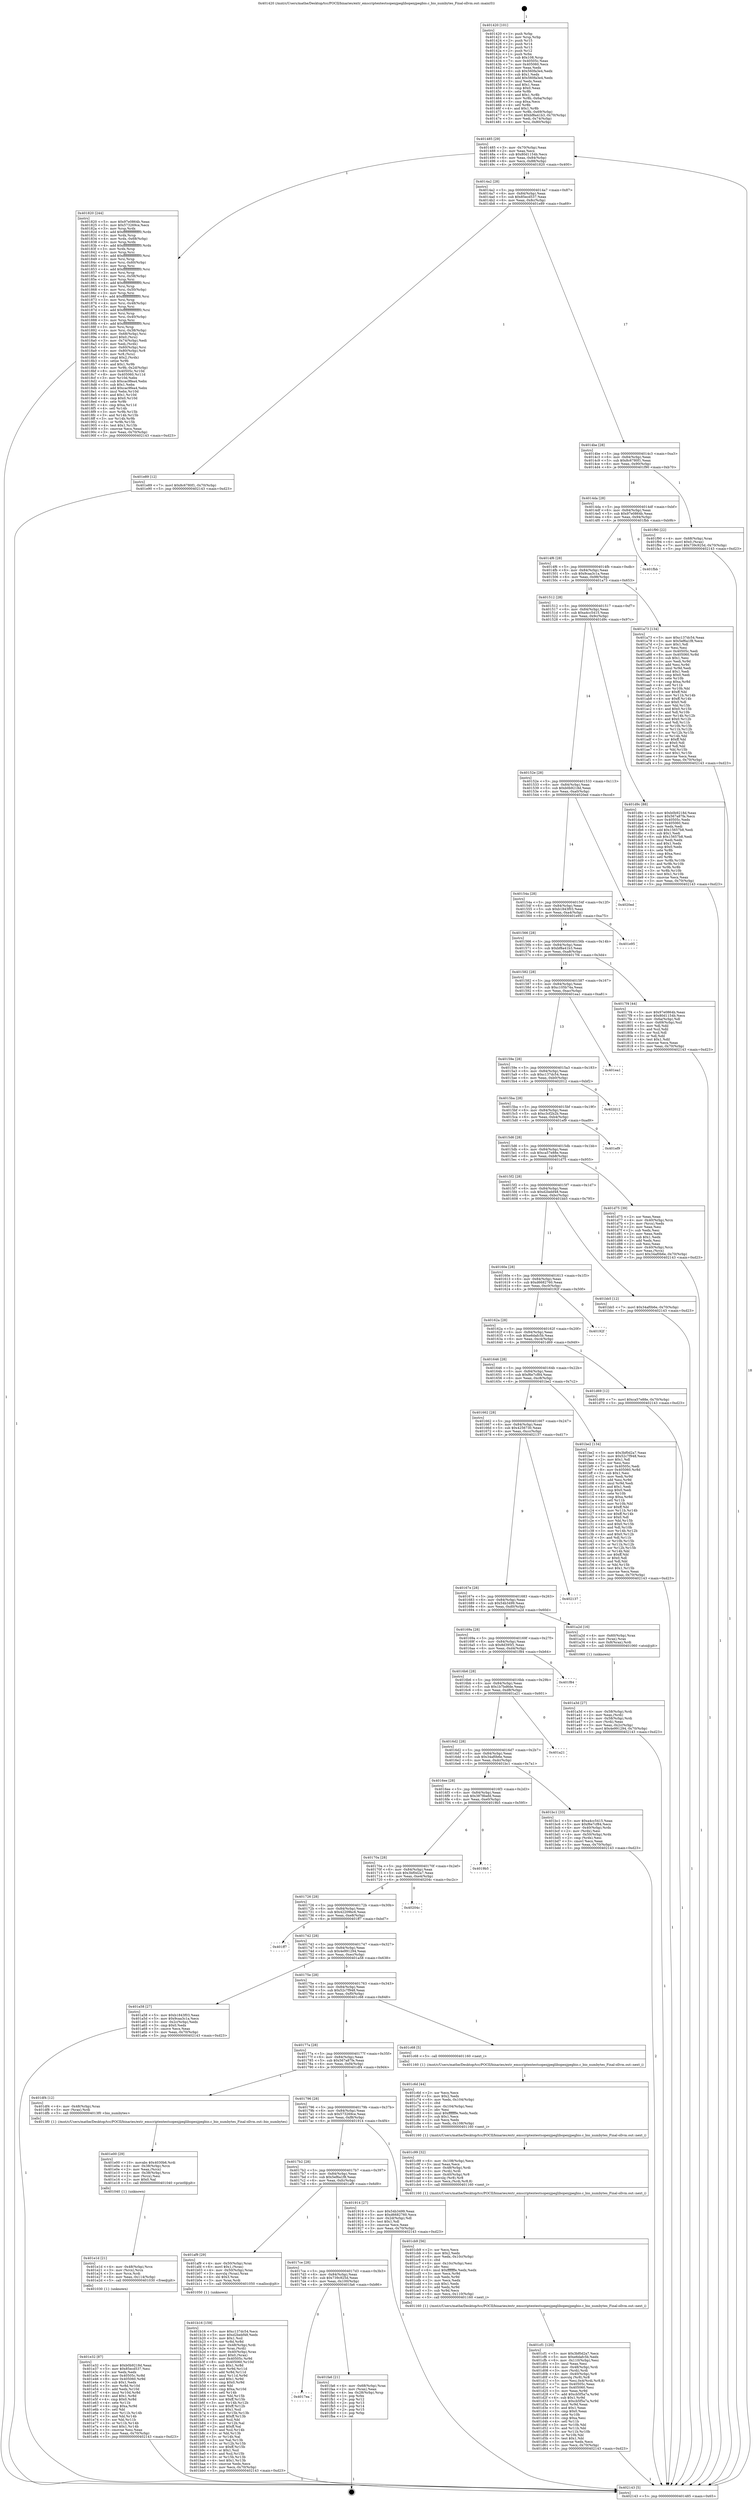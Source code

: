 digraph "0x401420" {
  label = "0x401420 (/mnt/c/Users/mathe/Desktop/tcc/POCII/binaries/extr_emscriptentestsopenjpeglibopenjpegbio.c_bio_numbytes_Final-ollvm.out::main(0))"
  labelloc = "t"
  node[shape=record]

  Entry [label="",width=0.3,height=0.3,shape=circle,fillcolor=black,style=filled]
  "0x401485" [label="{
     0x401485 [29]\l
     | [instrs]\l
     &nbsp;&nbsp;0x401485 \<+3\>: mov -0x70(%rbp),%eax\l
     &nbsp;&nbsp;0x401488 \<+2\>: mov %eax,%ecx\l
     &nbsp;&nbsp;0x40148a \<+6\>: sub $0x80d1154b,%ecx\l
     &nbsp;&nbsp;0x401490 \<+6\>: mov %eax,-0x84(%rbp)\l
     &nbsp;&nbsp;0x401496 \<+6\>: mov %ecx,-0x88(%rbp)\l
     &nbsp;&nbsp;0x40149c \<+6\>: je 0000000000401820 \<main+0x400\>\l
  }"]
  "0x401820" [label="{
     0x401820 [244]\l
     | [instrs]\l
     &nbsp;&nbsp;0x401820 \<+5\>: mov $0x97e0864b,%eax\l
     &nbsp;&nbsp;0x401825 \<+5\>: mov $0x573269ce,%ecx\l
     &nbsp;&nbsp;0x40182a \<+3\>: mov %rsp,%rdx\l
     &nbsp;&nbsp;0x40182d \<+4\>: add $0xfffffffffffffff0,%rdx\l
     &nbsp;&nbsp;0x401831 \<+3\>: mov %rdx,%rsp\l
     &nbsp;&nbsp;0x401834 \<+4\>: mov %rdx,-0x68(%rbp)\l
     &nbsp;&nbsp;0x401838 \<+3\>: mov %rsp,%rdx\l
     &nbsp;&nbsp;0x40183b \<+4\>: add $0xfffffffffffffff0,%rdx\l
     &nbsp;&nbsp;0x40183f \<+3\>: mov %rdx,%rsp\l
     &nbsp;&nbsp;0x401842 \<+3\>: mov %rsp,%rsi\l
     &nbsp;&nbsp;0x401845 \<+4\>: add $0xfffffffffffffff0,%rsi\l
     &nbsp;&nbsp;0x401849 \<+3\>: mov %rsi,%rsp\l
     &nbsp;&nbsp;0x40184c \<+4\>: mov %rsi,-0x60(%rbp)\l
     &nbsp;&nbsp;0x401850 \<+3\>: mov %rsp,%rsi\l
     &nbsp;&nbsp;0x401853 \<+4\>: add $0xfffffffffffffff0,%rsi\l
     &nbsp;&nbsp;0x401857 \<+3\>: mov %rsi,%rsp\l
     &nbsp;&nbsp;0x40185a \<+4\>: mov %rsi,-0x58(%rbp)\l
     &nbsp;&nbsp;0x40185e \<+3\>: mov %rsp,%rsi\l
     &nbsp;&nbsp;0x401861 \<+4\>: add $0xfffffffffffffff0,%rsi\l
     &nbsp;&nbsp;0x401865 \<+3\>: mov %rsi,%rsp\l
     &nbsp;&nbsp;0x401868 \<+4\>: mov %rsi,-0x50(%rbp)\l
     &nbsp;&nbsp;0x40186c \<+3\>: mov %rsp,%rsi\l
     &nbsp;&nbsp;0x40186f \<+4\>: add $0xfffffffffffffff0,%rsi\l
     &nbsp;&nbsp;0x401873 \<+3\>: mov %rsi,%rsp\l
     &nbsp;&nbsp;0x401876 \<+4\>: mov %rsi,-0x48(%rbp)\l
     &nbsp;&nbsp;0x40187a \<+3\>: mov %rsp,%rsi\l
     &nbsp;&nbsp;0x40187d \<+4\>: add $0xfffffffffffffff0,%rsi\l
     &nbsp;&nbsp;0x401881 \<+3\>: mov %rsi,%rsp\l
     &nbsp;&nbsp;0x401884 \<+4\>: mov %rsi,-0x40(%rbp)\l
     &nbsp;&nbsp;0x401888 \<+3\>: mov %rsp,%rsi\l
     &nbsp;&nbsp;0x40188b \<+4\>: add $0xfffffffffffffff0,%rsi\l
     &nbsp;&nbsp;0x40188f \<+3\>: mov %rsi,%rsp\l
     &nbsp;&nbsp;0x401892 \<+4\>: mov %rsi,-0x38(%rbp)\l
     &nbsp;&nbsp;0x401896 \<+4\>: mov -0x68(%rbp),%rsi\l
     &nbsp;&nbsp;0x40189a \<+6\>: movl $0x0,(%rsi)\l
     &nbsp;&nbsp;0x4018a0 \<+3\>: mov -0x74(%rbp),%edi\l
     &nbsp;&nbsp;0x4018a3 \<+2\>: mov %edi,(%rdx)\l
     &nbsp;&nbsp;0x4018a5 \<+4\>: mov -0x60(%rbp),%rsi\l
     &nbsp;&nbsp;0x4018a9 \<+4\>: mov -0x80(%rbp),%r8\l
     &nbsp;&nbsp;0x4018ad \<+3\>: mov %r8,(%rsi)\l
     &nbsp;&nbsp;0x4018b0 \<+3\>: cmpl $0x2,(%rdx)\l
     &nbsp;&nbsp;0x4018b3 \<+4\>: setne %r9b\l
     &nbsp;&nbsp;0x4018b7 \<+4\>: and $0x1,%r9b\l
     &nbsp;&nbsp;0x4018bb \<+4\>: mov %r9b,-0x2d(%rbp)\l
     &nbsp;&nbsp;0x4018bf \<+8\>: mov 0x40505c,%r10d\l
     &nbsp;&nbsp;0x4018c7 \<+8\>: mov 0x405060,%r11d\l
     &nbsp;&nbsp;0x4018cf \<+3\>: mov %r10d,%ebx\l
     &nbsp;&nbsp;0x4018d2 \<+6\>: sub $0xcac9fea4,%ebx\l
     &nbsp;&nbsp;0x4018d8 \<+3\>: sub $0x1,%ebx\l
     &nbsp;&nbsp;0x4018db \<+6\>: add $0xcac9fea4,%ebx\l
     &nbsp;&nbsp;0x4018e1 \<+4\>: imul %ebx,%r10d\l
     &nbsp;&nbsp;0x4018e5 \<+4\>: and $0x1,%r10d\l
     &nbsp;&nbsp;0x4018e9 \<+4\>: cmp $0x0,%r10d\l
     &nbsp;&nbsp;0x4018ed \<+4\>: sete %r9b\l
     &nbsp;&nbsp;0x4018f1 \<+4\>: cmp $0xa,%r11d\l
     &nbsp;&nbsp;0x4018f5 \<+4\>: setl %r14b\l
     &nbsp;&nbsp;0x4018f9 \<+3\>: mov %r9b,%r15b\l
     &nbsp;&nbsp;0x4018fc \<+3\>: and %r14b,%r15b\l
     &nbsp;&nbsp;0x4018ff \<+3\>: xor %r14b,%r9b\l
     &nbsp;&nbsp;0x401902 \<+3\>: or %r9b,%r15b\l
     &nbsp;&nbsp;0x401905 \<+4\>: test $0x1,%r15b\l
     &nbsp;&nbsp;0x401909 \<+3\>: cmovne %ecx,%eax\l
     &nbsp;&nbsp;0x40190c \<+3\>: mov %eax,-0x70(%rbp)\l
     &nbsp;&nbsp;0x40190f \<+5\>: jmp 0000000000402143 \<main+0xd23\>\l
  }"]
  "0x4014a2" [label="{
     0x4014a2 [28]\l
     | [instrs]\l
     &nbsp;&nbsp;0x4014a2 \<+5\>: jmp 00000000004014a7 \<main+0x87\>\l
     &nbsp;&nbsp;0x4014a7 \<+6\>: mov -0x84(%rbp),%eax\l
     &nbsp;&nbsp;0x4014ad \<+5\>: sub $0x85ecd537,%eax\l
     &nbsp;&nbsp;0x4014b2 \<+6\>: mov %eax,-0x8c(%rbp)\l
     &nbsp;&nbsp;0x4014b8 \<+6\>: je 0000000000401e89 \<main+0xa69\>\l
  }"]
  Exit [label="",width=0.3,height=0.3,shape=circle,fillcolor=black,style=filled,peripheries=2]
  "0x401e89" [label="{
     0x401e89 [12]\l
     | [instrs]\l
     &nbsp;&nbsp;0x401e89 \<+7\>: movl $0x8c6780f1,-0x70(%rbp)\l
     &nbsp;&nbsp;0x401e90 \<+5\>: jmp 0000000000402143 \<main+0xd23\>\l
  }"]
  "0x4014be" [label="{
     0x4014be [28]\l
     | [instrs]\l
     &nbsp;&nbsp;0x4014be \<+5\>: jmp 00000000004014c3 \<main+0xa3\>\l
     &nbsp;&nbsp;0x4014c3 \<+6\>: mov -0x84(%rbp),%eax\l
     &nbsp;&nbsp;0x4014c9 \<+5\>: sub $0x8c6780f1,%eax\l
     &nbsp;&nbsp;0x4014ce \<+6\>: mov %eax,-0x90(%rbp)\l
     &nbsp;&nbsp;0x4014d4 \<+6\>: je 0000000000401f90 \<main+0xb70\>\l
  }"]
  "0x4017ea" [label="{
     0x4017ea\l
  }", style=dashed]
  "0x401f90" [label="{
     0x401f90 [22]\l
     | [instrs]\l
     &nbsp;&nbsp;0x401f90 \<+4\>: mov -0x68(%rbp),%rax\l
     &nbsp;&nbsp;0x401f94 \<+6\>: movl $0x0,(%rax)\l
     &nbsp;&nbsp;0x401f9a \<+7\>: movl $0x739c925d,-0x70(%rbp)\l
     &nbsp;&nbsp;0x401fa1 \<+5\>: jmp 0000000000402143 \<main+0xd23\>\l
  }"]
  "0x4014da" [label="{
     0x4014da [28]\l
     | [instrs]\l
     &nbsp;&nbsp;0x4014da \<+5\>: jmp 00000000004014df \<main+0xbf\>\l
     &nbsp;&nbsp;0x4014df \<+6\>: mov -0x84(%rbp),%eax\l
     &nbsp;&nbsp;0x4014e5 \<+5\>: sub $0x97e0864b,%eax\l
     &nbsp;&nbsp;0x4014ea \<+6\>: mov %eax,-0x94(%rbp)\l
     &nbsp;&nbsp;0x4014f0 \<+6\>: je 0000000000401fbb \<main+0xb9b\>\l
  }"]
  "0x401fa6" [label="{
     0x401fa6 [21]\l
     | [instrs]\l
     &nbsp;&nbsp;0x401fa6 \<+4\>: mov -0x68(%rbp),%rax\l
     &nbsp;&nbsp;0x401faa \<+2\>: mov (%rax),%eax\l
     &nbsp;&nbsp;0x401fac \<+4\>: lea -0x28(%rbp),%rsp\l
     &nbsp;&nbsp;0x401fb0 \<+1\>: pop %rbx\l
     &nbsp;&nbsp;0x401fb1 \<+2\>: pop %r12\l
     &nbsp;&nbsp;0x401fb3 \<+2\>: pop %r13\l
     &nbsp;&nbsp;0x401fb5 \<+2\>: pop %r14\l
     &nbsp;&nbsp;0x401fb7 \<+2\>: pop %r15\l
     &nbsp;&nbsp;0x401fb9 \<+1\>: pop %rbp\l
     &nbsp;&nbsp;0x401fba \<+1\>: ret\l
  }"]
  "0x401fbb" [label="{
     0x401fbb\l
  }", style=dashed]
  "0x4014f6" [label="{
     0x4014f6 [28]\l
     | [instrs]\l
     &nbsp;&nbsp;0x4014f6 \<+5\>: jmp 00000000004014fb \<main+0xdb\>\l
     &nbsp;&nbsp;0x4014fb \<+6\>: mov -0x84(%rbp),%eax\l
     &nbsp;&nbsp;0x401501 \<+5\>: sub $0x9caa3c1a,%eax\l
     &nbsp;&nbsp;0x401506 \<+6\>: mov %eax,-0x98(%rbp)\l
     &nbsp;&nbsp;0x40150c \<+6\>: je 0000000000401a73 \<main+0x653\>\l
  }"]
  "0x401e32" [label="{
     0x401e32 [87]\l
     | [instrs]\l
     &nbsp;&nbsp;0x401e32 \<+5\>: mov $0xb0b9218d,%eax\l
     &nbsp;&nbsp;0x401e37 \<+5\>: mov $0x85ecd537,%esi\l
     &nbsp;&nbsp;0x401e3c \<+2\>: xor %edx,%edx\l
     &nbsp;&nbsp;0x401e3e \<+8\>: mov 0x40505c,%r8d\l
     &nbsp;&nbsp;0x401e46 \<+8\>: mov 0x405060,%r9d\l
     &nbsp;&nbsp;0x401e4e \<+3\>: sub $0x1,%edx\l
     &nbsp;&nbsp;0x401e51 \<+3\>: mov %r8d,%r10d\l
     &nbsp;&nbsp;0x401e54 \<+3\>: add %edx,%r10d\l
     &nbsp;&nbsp;0x401e57 \<+4\>: imul %r10d,%r8d\l
     &nbsp;&nbsp;0x401e5b \<+4\>: and $0x1,%r8d\l
     &nbsp;&nbsp;0x401e5f \<+4\>: cmp $0x0,%r8d\l
     &nbsp;&nbsp;0x401e63 \<+4\>: sete %r11b\l
     &nbsp;&nbsp;0x401e67 \<+4\>: cmp $0xa,%r9d\l
     &nbsp;&nbsp;0x401e6b \<+3\>: setl %bl\l
     &nbsp;&nbsp;0x401e6e \<+3\>: mov %r11b,%r14b\l
     &nbsp;&nbsp;0x401e71 \<+3\>: and %bl,%r14b\l
     &nbsp;&nbsp;0x401e74 \<+3\>: xor %bl,%r11b\l
     &nbsp;&nbsp;0x401e77 \<+3\>: or %r11b,%r14b\l
     &nbsp;&nbsp;0x401e7a \<+4\>: test $0x1,%r14b\l
     &nbsp;&nbsp;0x401e7e \<+3\>: cmovne %esi,%eax\l
     &nbsp;&nbsp;0x401e81 \<+3\>: mov %eax,-0x70(%rbp)\l
     &nbsp;&nbsp;0x401e84 \<+5\>: jmp 0000000000402143 \<main+0xd23\>\l
  }"]
  "0x401a73" [label="{
     0x401a73 [134]\l
     | [instrs]\l
     &nbsp;&nbsp;0x401a73 \<+5\>: mov $0xc137dc54,%eax\l
     &nbsp;&nbsp;0x401a78 \<+5\>: mov $0x5ef6a1f8,%ecx\l
     &nbsp;&nbsp;0x401a7d \<+2\>: mov $0x1,%dl\l
     &nbsp;&nbsp;0x401a7f \<+2\>: xor %esi,%esi\l
     &nbsp;&nbsp;0x401a81 \<+7\>: mov 0x40505c,%edi\l
     &nbsp;&nbsp;0x401a88 \<+8\>: mov 0x405060,%r8d\l
     &nbsp;&nbsp;0x401a90 \<+3\>: sub $0x1,%esi\l
     &nbsp;&nbsp;0x401a93 \<+3\>: mov %edi,%r9d\l
     &nbsp;&nbsp;0x401a96 \<+3\>: add %esi,%r9d\l
     &nbsp;&nbsp;0x401a99 \<+4\>: imul %r9d,%edi\l
     &nbsp;&nbsp;0x401a9d \<+3\>: and $0x1,%edi\l
     &nbsp;&nbsp;0x401aa0 \<+3\>: cmp $0x0,%edi\l
     &nbsp;&nbsp;0x401aa3 \<+4\>: sete %r10b\l
     &nbsp;&nbsp;0x401aa7 \<+4\>: cmp $0xa,%r8d\l
     &nbsp;&nbsp;0x401aab \<+4\>: setl %r11b\l
     &nbsp;&nbsp;0x401aaf \<+3\>: mov %r10b,%bl\l
     &nbsp;&nbsp;0x401ab2 \<+3\>: xor $0xff,%bl\l
     &nbsp;&nbsp;0x401ab5 \<+3\>: mov %r11b,%r14b\l
     &nbsp;&nbsp;0x401ab8 \<+4\>: xor $0xff,%r14b\l
     &nbsp;&nbsp;0x401abc \<+3\>: xor $0x0,%dl\l
     &nbsp;&nbsp;0x401abf \<+3\>: mov %bl,%r15b\l
     &nbsp;&nbsp;0x401ac2 \<+4\>: and $0x0,%r15b\l
     &nbsp;&nbsp;0x401ac6 \<+3\>: and %dl,%r10b\l
     &nbsp;&nbsp;0x401ac9 \<+3\>: mov %r14b,%r12b\l
     &nbsp;&nbsp;0x401acc \<+4\>: and $0x0,%r12b\l
     &nbsp;&nbsp;0x401ad0 \<+3\>: and %dl,%r11b\l
     &nbsp;&nbsp;0x401ad3 \<+3\>: or %r10b,%r15b\l
     &nbsp;&nbsp;0x401ad6 \<+3\>: or %r11b,%r12b\l
     &nbsp;&nbsp;0x401ad9 \<+3\>: xor %r12b,%r15b\l
     &nbsp;&nbsp;0x401adc \<+3\>: or %r14b,%bl\l
     &nbsp;&nbsp;0x401adf \<+3\>: xor $0xff,%bl\l
     &nbsp;&nbsp;0x401ae2 \<+3\>: or $0x0,%dl\l
     &nbsp;&nbsp;0x401ae5 \<+2\>: and %dl,%bl\l
     &nbsp;&nbsp;0x401ae7 \<+3\>: or %bl,%r15b\l
     &nbsp;&nbsp;0x401aea \<+4\>: test $0x1,%r15b\l
     &nbsp;&nbsp;0x401aee \<+3\>: cmovne %ecx,%eax\l
     &nbsp;&nbsp;0x401af1 \<+3\>: mov %eax,-0x70(%rbp)\l
     &nbsp;&nbsp;0x401af4 \<+5\>: jmp 0000000000402143 \<main+0xd23\>\l
  }"]
  "0x401512" [label="{
     0x401512 [28]\l
     | [instrs]\l
     &nbsp;&nbsp;0x401512 \<+5\>: jmp 0000000000401517 \<main+0xf7\>\l
     &nbsp;&nbsp;0x401517 \<+6\>: mov -0x84(%rbp),%eax\l
     &nbsp;&nbsp;0x40151d \<+5\>: sub $0xa4cc5415,%eax\l
     &nbsp;&nbsp;0x401522 \<+6\>: mov %eax,-0x9c(%rbp)\l
     &nbsp;&nbsp;0x401528 \<+6\>: je 0000000000401d9c \<main+0x97c\>\l
  }"]
  "0x401e1d" [label="{
     0x401e1d [21]\l
     | [instrs]\l
     &nbsp;&nbsp;0x401e1d \<+4\>: mov -0x48(%rbp),%rcx\l
     &nbsp;&nbsp;0x401e21 \<+3\>: mov (%rcx),%rcx\l
     &nbsp;&nbsp;0x401e24 \<+3\>: mov %rcx,%rdi\l
     &nbsp;&nbsp;0x401e27 \<+6\>: mov %eax,-0x114(%rbp)\l
     &nbsp;&nbsp;0x401e2d \<+5\>: call 0000000000401030 \<free@plt\>\l
     | [calls]\l
     &nbsp;&nbsp;0x401030 \{1\} (unknown)\l
  }"]
  "0x401d9c" [label="{
     0x401d9c [88]\l
     | [instrs]\l
     &nbsp;&nbsp;0x401d9c \<+5\>: mov $0xb0b9218d,%eax\l
     &nbsp;&nbsp;0x401da1 \<+5\>: mov $0x567a87fe,%ecx\l
     &nbsp;&nbsp;0x401da6 \<+7\>: mov 0x40505c,%edx\l
     &nbsp;&nbsp;0x401dad \<+7\>: mov 0x405060,%esi\l
     &nbsp;&nbsp;0x401db4 \<+2\>: mov %edx,%edi\l
     &nbsp;&nbsp;0x401db6 \<+6\>: add $0x15657b8,%edi\l
     &nbsp;&nbsp;0x401dbc \<+3\>: sub $0x1,%edi\l
     &nbsp;&nbsp;0x401dbf \<+6\>: sub $0x15657b8,%edi\l
     &nbsp;&nbsp;0x401dc5 \<+3\>: imul %edi,%edx\l
     &nbsp;&nbsp;0x401dc8 \<+3\>: and $0x1,%edx\l
     &nbsp;&nbsp;0x401dcb \<+3\>: cmp $0x0,%edx\l
     &nbsp;&nbsp;0x401dce \<+4\>: sete %r8b\l
     &nbsp;&nbsp;0x401dd2 \<+3\>: cmp $0xa,%esi\l
     &nbsp;&nbsp;0x401dd5 \<+4\>: setl %r9b\l
     &nbsp;&nbsp;0x401dd9 \<+3\>: mov %r8b,%r10b\l
     &nbsp;&nbsp;0x401ddc \<+3\>: and %r9b,%r10b\l
     &nbsp;&nbsp;0x401ddf \<+3\>: xor %r9b,%r8b\l
     &nbsp;&nbsp;0x401de2 \<+3\>: or %r8b,%r10b\l
     &nbsp;&nbsp;0x401de5 \<+4\>: test $0x1,%r10b\l
     &nbsp;&nbsp;0x401de9 \<+3\>: cmovne %ecx,%eax\l
     &nbsp;&nbsp;0x401dec \<+3\>: mov %eax,-0x70(%rbp)\l
     &nbsp;&nbsp;0x401def \<+5\>: jmp 0000000000402143 \<main+0xd23\>\l
  }"]
  "0x40152e" [label="{
     0x40152e [28]\l
     | [instrs]\l
     &nbsp;&nbsp;0x40152e \<+5\>: jmp 0000000000401533 \<main+0x113\>\l
     &nbsp;&nbsp;0x401533 \<+6\>: mov -0x84(%rbp),%eax\l
     &nbsp;&nbsp;0x401539 \<+5\>: sub $0xb0b9218d,%eax\l
     &nbsp;&nbsp;0x40153e \<+6\>: mov %eax,-0xa0(%rbp)\l
     &nbsp;&nbsp;0x401544 \<+6\>: je 00000000004020ed \<main+0xccd\>\l
  }"]
  "0x401e00" [label="{
     0x401e00 [29]\l
     | [instrs]\l
     &nbsp;&nbsp;0x401e00 \<+10\>: movabs $0x4030b6,%rdi\l
     &nbsp;&nbsp;0x401e0a \<+4\>: mov -0x38(%rbp),%rcx\l
     &nbsp;&nbsp;0x401e0e \<+2\>: mov %eax,(%rcx)\l
     &nbsp;&nbsp;0x401e10 \<+4\>: mov -0x38(%rbp),%rcx\l
     &nbsp;&nbsp;0x401e14 \<+2\>: mov (%rcx),%esi\l
     &nbsp;&nbsp;0x401e16 \<+2\>: mov $0x0,%al\l
     &nbsp;&nbsp;0x401e18 \<+5\>: call 0000000000401040 \<printf@plt\>\l
     | [calls]\l
     &nbsp;&nbsp;0x401040 \{1\} (unknown)\l
  }"]
  "0x4020ed" [label="{
     0x4020ed\l
  }", style=dashed]
  "0x40154a" [label="{
     0x40154a [28]\l
     | [instrs]\l
     &nbsp;&nbsp;0x40154a \<+5\>: jmp 000000000040154f \<main+0x12f\>\l
     &nbsp;&nbsp;0x40154f \<+6\>: mov -0x84(%rbp),%eax\l
     &nbsp;&nbsp;0x401555 \<+5\>: sub $0xb1843f03,%eax\l
     &nbsp;&nbsp;0x40155a \<+6\>: mov %eax,-0xa4(%rbp)\l
     &nbsp;&nbsp;0x401560 \<+6\>: je 0000000000401e95 \<main+0xa75\>\l
  }"]
  "0x401cf1" [label="{
     0x401cf1 [120]\l
     | [instrs]\l
     &nbsp;&nbsp;0x401cf1 \<+5\>: mov $0x3bf0d2a7,%ecx\l
     &nbsp;&nbsp;0x401cf6 \<+5\>: mov $0xe6dafc5b,%edx\l
     &nbsp;&nbsp;0x401cfb \<+6\>: mov -0x110(%rbp),%esi\l
     &nbsp;&nbsp;0x401d01 \<+3\>: imul %eax,%esi\l
     &nbsp;&nbsp;0x401d04 \<+4\>: mov -0x48(%rbp),%rdi\l
     &nbsp;&nbsp;0x401d08 \<+3\>: mov (%rdi),%rdi\l
     &nbsp;&nbsp;0x401d0b \<+4\>: mov -0x40(%rbp),%r8\l
     &nbsp;&nbsp;0x401d0f \<+3\>: movslq (%r8),%r8\l
     &nbsp;&nbsp;0x401d12 \<+5\>: mov %esi,0x4(%rdi,%r8,8)\l
     &nbsp;&nbsp;0x401d17 \<+7\>: mov 0x40505c,%eax\l
     &nbsp;&nbsp;0x401d1e \<+7\>: mov 0x405060,%esi\l
     &nbsp;&nbsp;0x401d25 \<+3\>: mov %eax,%r9d\l
     &nbsp;&nbsp;0x401d28 \<+7\>: add $0xcb5f5a7a,%r9d\l
     &nbsp;&nbsp;0x401d2f \<+4\>: sub $0x1,%r9d\l
     &nbsp;&nbsp;0x401d33 \<+7\>: sub $0xcb5f5a7a,%r9d\l
     &nbsp;&nbsp;0x401d3a \<+4\>: imul %r9d,%eax\l
     &nbsp;&nbsp;0x401d3e \<+3\>: and $0x1,%eax\l
     &nbsp;&nbsp;0x401d41 \<+3\>: cmp $0x0,%eax\l
     &nbsp;&nbsp;0x401d44 \<+4\>: sete %r10b\l
     &nbsp;&nbsp;0x401d48 \<+3\>: cmp $0xa,%esi\l
     &nbsp;&nbsp;0x401d4b \<+4\>: setl %r11b\l
     &nbsp;&nbsp;0x401d4f \<+3\>: mov %r10b,%bl\l
     &nbsp;&nbsp;0x401d52 \<+3\>: and %r11b,%bl\l
     &nbsp;&nbsp;0x401d55 \<+3\>: xor %r11b,%r10b\l
     &nbsp;&nbsp;0x401d58 \<+3\>: or %r10b,%bl\l
     &nbsp;&nbsp;0x401d5b \<+3\>: test $0x1,%bl\l
     &nbsp;&nbsp;0x401d5e \<+3\>: cmovne %edx,%ecx\l
     &nbsp;&nbsp;0x401d61 \<+3\>: mov %ecx,-0x70(%rbp)\l
     &nbsp;&nbsp;0x401d64 \<+5\>: jmp 0000000000402143 \<main+0xd23\>\l
  }"]
  "0x401e95" [label="{
     0x401e95\l
  }", style=dashed]
  "0x401566" [label="{
     0x401566 [28]\l
     | [instrs]\l
     &nbsp;&nbsp;0x401566 \<+5\>: jmp 000000000040156b \<main+0x14b\>\l
     &nbsp;&nbsp;0x40156b \<+6\>: mov -0x84(%rbp),%eax\l
     &nbsp;&nbsp;0x401571 \<+5\>: sub $0xbf8a41b3,%eax\l
     &nbsp;&nbsp;0x401576 \<+6\>: mov %eax,-0xa8(%rbp)\l
     &nbsp;&nbsp;0x40157c \<+6\>: je 00000000004017f4 \<main+0x3d4\>\l
  }"]
  "0x401cb9" [label="{
     0x401cb9 [56]\l
     | [instrs]\l
     &nbsp;&nbsp;0x401cb9 \<+2\>: xor %ecx,%ecx\l
     &nbsp;&nbsp;0x401cbb \<+5\>: mov $0x2,%edx\l
     &nbsp;&nbsp;0x401cc0 \<+6\>: mov %edx,-0x10c(%rbp)\l
     &nbsp;&nbsp;0x401cc6 \<+1\>: cltd\l
     &nbsp;&nbsp;0x401cc7 \<+6\>: mov -0x10c(%rbp),%esi\l
     &nbsp;&nbsp;0x401ccd \<+2\>: idiv %esi\l
     &nbsp;&nbsp;0x401ccf \<+6\>: imul $0xfffffffe,%edx,%edx\l
     &nbsp;&nbsp;0x401cd5 \<+3\>: mov %ecx,%r9d\l
     &nbsp;&nbsp;0x401cd8 \<+3\>: sub %edx,%r9d\l
     &nbsp;&nbsp;0x401cdb \<+2\>: mov %ecx,%edx\l
     &nbsp;&nbsp;0x401cdd \<+3\>: sub $0x1,%edx\l
     &nbsp;&nbsp;0x401ce0 \<+3\>: add %edx,%r9d\l
     &nbsp;&nbsp;0x401ce3 \<+3\>: sub %r9d,%ecx\l
     &nbsp;&nbsp;0x401ce6 \<+6\>: mov %ecx,-0x110(%rbp)\l
     &nbsp;&nbsp;0x401cec \<+5\>: call 0000000000401160 \<next_i\>\l
     | [calls]\l
     &nbsp;&nbsp;0x401160 \{1\} (/mnt/c/Users/mathe/Desktop/tcc/POCII/binaries/extr_emscriptentestsopenjpeglibopenjpegbio.c_bio_numbytes_Final-ollvm.out::next_i)\l
  }"]
  "0x4017f4" [label="{
     0x4017f4 [44]\l
     | [instrs]\l
     &nbsp;&nbsp;0x4017f4 \<+5\>: mov $0x97e0864b,%eax\l
     &nbsp;&nbsp;0x4017f9 \<+5\>: mov $0x80d1154b,%ecx\l
     &nbsp;&nbsp;0x4017fe \<+3\>: mov -0x6a(%rbp),%dl\l
     &nbsp;&nbsp;0x401801 \<+4\>: mov -0x69(%rbp),%sil\l
     &nbsp;&nbsp;0x401805 \<+3\>: mov %dl,%dil\l
     &nbsp;&nbsp;0x401808 \<+3\>: and %sil,%dil\l
     &nbsp;&nbsp;0x40180b \<+3\>: xor %sil,%dl\l
     &nbsp;&nbsp;0x40180e \<+3\>: or %dl,%dil\l
     &nbsp;&nbsp;0x401811 \<+4\>: test $0x1,%dil\l
     &nbsp;&nbsp;0x401815 \<+3\>: cmovne %ecx,%eax\l
     &nbsp;&nbsp;0x401818 \<+3\>: mov %eax,-0x70(%rbp)\l
     &nbsp;&nbsp;0x40181b \<+5\>: jmp 0000000000402143 \<main+0xd23\>\l
  }"]
  "0x401582" [label="{
     0x401582 [28]\l
     | [instrs]\l
     &nbsp;&nbsp;0x401582 \<+5\>: jmp 0000000000401587 \<main+0x167\>\l
     &nbsp;&nbsp;0x401587 \<+6\>: mov -0x84(%rbp),%eax\l
     &nbsp;&nbsp;0x40158d \<+5\>: sub $0xc105b74a,%eax\l
     &nbsp;&nbsp;0x401592 \<+6\>: mov %eax,-0xac(%rbp)\l
     &nbsp;&nbsp;0x401598 \<+6\>: je 0000000000401ea1 \<main+0xa81\>\l
  }"]
  "0x402143" [label="{
     0x402143 [5]\l
     | [instrs]\l
     &nbsp;&nbsp;0x402143 \<+5\>: jmp 0000000000401485 \<main+0x65\>\l
  }"]
  "0x401420" [label="{
     0x401420 [101]\l
     | [instrs]\l
     &nbsp;&nbsp;0x401420 \<+1\>: push %rbp\l
     &nbsp;&nbsp;0x401421 \<+3\>: mov %rsp,%rbp\l
     &nbsp;&nbsp;0x401424 \<+2\>: push %r15\l
     &nbsp;&nbsp;0x401426 \<+2\>: push %r14\l
     &nbsp;&nbsp;0x401428 \<+2\>: push %r13\l
     &nbsp;&nbsp;0x40142a \<+2\>: push %r12\l
     &nbsp;&nbsp;0x40142c \<+1\>: push %rbx\l
     &nbsp;&nbsp;0x40142d \<+7\>: sub $0x108,%rsp\l
     &nbsp;&nbsp;0x401434 \<+7\>: mov 0x40505c,%eax\l
     &nbsp;&nbsp;0x40143b \<+7\>: mov 0x405060,%ecx\l
     &nbsp;&nbsp;0x401442 \<+2\>: mov %eax,%edx\l
     &nbsp;&nbsp;0x401444 \<+6\>: sub $0x560fa3e4,%edx\l
     &nbsp;&nbsp;0x40144a \<+3\>: sub $0x1,%edx\l
     &nbsp;&nbsp;0x40144d \<+6\>: add $0x560fa3e4,%edx\l
     &nbsp;&nbsp;0x401453 \<+3\>: imul %edx,%eax\l
     &nbsp;&nbsp;0x401456 \<+3\>: and $0x1,%eax\l
     &nbsp;&nbsp;0x401459 \<+3\>: cmp $0x0,%eax\l
     &nbsp;&nbsp;0x40145c \<+4\>: sete %r8b\l
     &nbsp;&nbsp;0x401460 \<+4\>: and $0x1,%r8b\l
     &nbsp;&nbsp;0x401464 \<+4\>: mov %r8b,-0x6a(%rbp)\l
     &nbsp;&nbsp;0x401468 \<+3\>: cmp $0xa,%ecx\l
     &nbsp;&nbsp;0x40146b \<+4\>: setl %r8b\l
     &nbsp;&nbsp;0x40146f \<+4\>: and $0x1,%r8b\l
     &nbsp;&nbsp;0x401473 \<+4\>: mov %r8b,-0x69(%rbp)\l
     &nbsp;&nbsp;0x401477 \<+7\>: movl $0xbf8a41b3,-0x70(%rbp)\l
     &nbsp;&nbsp;0x40147e \<+3\>: mov %edi,-0x74(%rbp)\l
     &nbsp;&nbsp;0x401481 \<+4\>: mov %rsi,-0x80(%rbp)\l
  }"]
  "0x401c99" [label="{
     0x401c99 [32]\l
     | [instrs]\l
     &nbsp;&nbsp;0x401c99 \<+6\>: mov -0x108(%rbp),%ecx\l
     &nbsp;&nbsp;0x401c9f \<+3\>: imul %eax,%ecx\l
     &nbsp;&nbsp;0x401ca2 \<+4\>: mov -0x48(%rbp),%rdi\l
     &nbsp;&nbsp;0x401ca6 \<+3\>: mov (%rdi),%rdi\l
     &nbsp;&nbsp;0x401ca9 \<+4\>: mov -0x40(%rbp),%r8\l
     &nbsp;&nbsp;0x401cad \<+3\>: movslq (%r8),%r8\l
     &nbsp;&nbsp;0x401cb0 \<+4\>: mov %ecx,(%rdi,%r8,8)\l
     &nbsp;&nbsp;0x401cb4 \<+5\>: call 0000000000401160 \<next_i\>\l
     | [calls]\l
     &nbsp;&nbsp;0x401160 \{1\} (/mnt/c/Users/mathe/Desktop/tcc/POCII/binaries/extr_emscriptentestsopenjpeglibopenjpegbio.c_bio_numbytes_Final-ollvm.out::next_i)\l
  }"]
  "0x401c6d" [label="{
     0x401c6d [44]\l
     | [instrs]\l
     &nbsp;&nbsp;0x401c6d \<+2\>: xor %ecx,%ecx\l
     &nbsp;&nbsp;0x401c6f \<+5\>: mov $0x2,%edx\l
     &nbsp;&nbsp;0x401c74 \<+6\>: mov %edx,-0x104(%rbp)\l
     &nbsp;&nbsp;0x401c7a \<+1\>: cltd\l
     &nbsp;&nbsp;0x401c7b \<+6\>: mov -0x104(%rbp),%esi\l
     &nbsp;&nbsp;0x401c81 \<+2\>: idiv %esi\l
     &nbsp;&nbsp;0x401c83 \<+6\>: imul $0xfffffffe,%edx,%edx\l
     &nbsp;&nbsp;0x401c89 \<+3\>: sub $0x1,%ecx\l
     &nbsp;&nbsp;0x401c8c \<+2\>: sub %ecx,%edx\l
     &nbsp;&nbsp;0x401c8e \<+6\>: mov %edx,-0x108(%rbp)\l
     &nbsp;&nbsp;0x401c94 \<+5\>: call 0000000000401160 \<next_i\>\l
     | [calls]\l
     &nbsp;&nbsp;0x401160 \{1\} (/mnt/c/Users/mathe/Desktop/tcc/POCII/binaries/extr_emscriptentestsopenjpeglibopenjpegbio.c_bio_numbytes_Final-ollvm.out::next_i)\l
  }"]
  "0x401ea1" [label="{
     0x401ea1\l
  }", style=dashed]
  "0x40159e" [label="{
     0x40159e [28]\l
     | [instrs]\l
     &nbsp;&nbsp;0x40159e \<+5\>: jmp 00000000004015a3 \<main+0x183\>\l
     &nbsp;&nbsp;0x4015a3 \<+6\>: mov -0x84(%rbp),%eax\l
     &nbsp;&nbsp;0x4015a9 \<+5\>: sub $0xc137dc54,%eax\l
     &nbsp;&nbsp;0x4015ae \<+6\>: mov %eax,-0xb0(%rbp)\l
     &nbsp;&nbsp;0x4015b4 \<+6\>: je 0000000000402012 \<main+0xbf2\>\l
  }"]
  "0x401b16" [label="{
     0x401b16 [159]\l
     | [instrs]\l
     &nbsp;&nbsp;0x401b16 \<+5\>: mov $0xc137dc54,%ecx\l
     &nbsp;&nbsp;0x401b1b \<+5\>: mov $0xd2bebf48,%edx\l
     &nbsp;&nbsp;0x401b20 \<+3\>: mov $0x1,%sil\l
     &nbsp;&nbsp;0x401b23 \<+3\>: xor %r8d,%r8d\l
     &nbsp;&nbsp;0x401b26 \<+4\>: mov -0x48(%rbp),%rdi\l
     &nbsp;&nbsp;0x401b2a \<+3\>: mov %rax,(%rdi)\l
     &nbsp;&nbsp;0x401b2d \<+4\>: mov -0x40(%rbp),%rax\l
     &nbsp;&nbsp;0x401b31 \<+6\>: movl $0x0,(%rax)\l
     &nbsp;&nbsp;0x401b37 \<+8\>: mov 0x40505c,%r9d\l
     &nbsp;&nbsp;0x401b3f \<+8\>: mov 0x405060,%r10d\l
     &nbsp;&nbsp;0x401b47 \<+4\>: sub $0x1,%r8d\l
     &nbsp;&nbsp;0x401b4b \<+3\>: mov %r9d,%r11d\l
     &nbsp;&nbsp;0x401b4e \<+3\>: add %r8d,%r11d\l
     &nbsp;&nbsp;0x401b51 \<+4\>: imul %r11d,%r9d\l
     &nbsp;&nbsp;0x401b55 \<+4\>: and $0x1,%r9d\l
     &nbsp;&nbsp;0x401b59 \<+4\>: cmp $0x0,%r9d\l
     &nbsp;&nbsp;0x401b5d \<+3\>: sete %bl\l
     &nbsp;&nbsp;0x401b60 \<+4\>: cmp $0xa,%r10d\l
     &nbsp;&nbsp;0x401b64 \<+4\>: setl %r14b\l
     &nbsp;&nbsp;0x401b68 \<+3\>: mov %bl,%r15b\l
     &nbsp;&nbsp;0x401b6b \<+4\>: xor $0xff,%r15b\l
     &nbsp;&nbsp;0x401b6f \<+3\>: mov %r14b,%r12b\l
     &nbsp;&nbsp;0x401b72 \<+4\>: xor $0xff,%r12b\l
     &nbsp;&nbsp;0x401b76 \<+4\>: xor $0x1,%sil\l
     &nbsp;&nbsp;0x401b7a \<+3\>: mov %r15b,%r13b\l
     &nbsp;&nbsp;0x401b7d \<+4\>: and $0xff,%r13b\l
     &nbsp;&nbsp;0x401b81 \<+3\>: and %sil,%bl\l
     &nbsp;&nbsp;0x401b84 \<+3\>: mov %r12b,%al\l
     &nbsp;&nbsp;0x401b87 \<+2\>: and $0xff,%al\l
     &nbsp;&nbsp;0x401b89 \<+3\>: and %sil,%r14b\l
     &nbsp;&nbsp;0x401b8c \<+3\>: or %bl,%r13b\l
     &nbsp;&nbsp;0x401b8f \<+3\>: or %r14b,%al\l
     &nbsp;&nbsp;0x401b92 \<+3\>: xor %al,%r13b\l
     &nbsp;&nbsp;0x401b95 \<+3\>: or %r12b,%r15b\l
     &nbsp;&nbsp;0x401b98 \<+4\>: xor $0xff,%r15b\l
     &nbsp;&nbsp;0x401b9c \<+4\>: or $0x1,%sil\l
     &nbsp;&nbsp;0x401ba0 \<+3\>: and %sil,%r15b\l
     &nbsp;&nbsp;0x401ba3 \<+3\>: or %r15b,%r13b\l
     &nbsp;&nbsp;0x401ba6 \<+4\>: test $0x1,%r13b\l
     &nbsp;&nbsp;0x401baa \<+3\>: cmovne %edx,%ecx\l
     &nbsp;&nbsp;0x401bad \<+3\>: mov %ecx,-0x70(%rbp)\l
     &nbsp;&nbsp;0x401bb0 \<+5\>: jmp 0000000000402143 \<main+0xd23\>\l
  }"]
  "0x402012" [label="{
     0x402012\l
  }", style=dashed]
  "0x4015ba" [label="{
     0x4015ba [28]\l
     | [instrs]\l
     &nbsp;&nbsp;0x4015ba \<+5\>: jmp 00000000004015bf \<main+0x19f\>\l
     &nbsp;&nbsp;0x4015bf \<+6\>: mov -0x84(%rbp),%eax\l
     &nbsp;&nbsp;0x4015c5 \<+5\>: sub $0xc3cf2b2b,%eax\l
     &nbsp;&nbsp;0x4015ca \<+6\>: mov %eax,-0xb4(%rbp)\l
     &nbsp;&nbsp;0x4015d0 \<+6\>: je 0000000000401ef9 \<main+0xad9\>\l
  }"]
  "0x4017ce" [label="{
     0x4017ce [28]\l
     | [instrs]\l
     &nbsp;&nbsp;0x4017ce \<+5\>: jmp 00000000004017d3 \<main+0x3b3\>\l
     &nbsp;&nbsp;0x4017d3 \<+6\>: mov -0x84(%rbp),%eax\l
     &nbsp;&nbsp;0x4017d9 \<+5\>: sub $0x739c925d,%eax\l
     &nbsp;&nbsp;0x4017de \<+6\>: mov %eax,-0x100(%rbp)\l
     &nbsp;&nbsp;0x4017e4 \<+6\>: je 0000000000401fa6 \<main+0xb86\>\l
  }"]
  "0x401ef9" [label="{
     0x401ef9\l
  }", style=dashed]
  "0x4015d6" [label="{
     0x4015d6 [28]\l
     | [instrs]\l
     &nbsp;&nbsp;0x4015d6 \<+5\>: jmp 00000000004015db \<main+0x1bb\>\l
     &nbsp;&nbsp;0x4015db \<+6\>: mov -0x84(%rbp),%eax\l
     &nbsp;&nbsp;0x4015e1 \<+5\>: sub $0xca57e88e,%eax\l
     &nbsp;&nbsp;0x4015e6 \<+6\>: mov %eax,-0xb8(%rbp)\l
     &nbsp;&nbsp;0x4015ec \<+6\>: je 0000000000401d75 \<main+0x955\>\l
  }"]
  "0x401af9" [label="{
     0x401af9 [29]\l
     | [instrs]\l
     &nbsp;&nbsp;0x401af9 \<+4\>: mov -0x50(%rbp),%rax\l
     &nbsp;&nbsp;0x401afd \<+6\>: movl $0x1,(%rax)\l
     &nbsp;&nbsp;0x401b03 \<+4\>: mov -0x50(%rbp),%rax\l
     &nbsp;&nbsp;0x401b07 \<+3\>: movslq (%rax),%rax\l
     &nbsp;&nbsp;0x401b0a \<+4\>: shl $0x3,%rax\l
     &nbsp;&nbsp;0x401b0e \<+3\>: mov %rax,%rdi\l
     &nbsp;&nbsp;0x401b11 \<+5\>: call 0000000000401050 \<malloc@plt\>\l
     | [calls]\l
     &nbsp;&nbsp;0x401050 \{1\} (unknown)\l
  }"]
  "0x401d75" [label="{
     0x401d75 [39]\l
     | [instrs]\l
     &nbsp;&nbsp;0x401d75 \<+2\>: xor %eax,%eax\l
     &nbsp;&nbsp;0x401d77 \<+4\>: mov -0x40(%rbp),%rcx\l
     &nbsp;&nbsp;0x401d7b \<+2\>: mov (%rcx),%edx\l
     &nbsp;&nbsp;0x401d7d \<+2\>: mov %eax,%esi\l
     &nbsp;&nbsp;0x401d7f \<+2\>: sub %edx,%esi\l
     &nbsp;&nbsp;0x401d81 \<+2\>: mov %eax,%edx\l
     &nbsp;&nbsp;0x401d83 \<+3\>: sub $0x1,%edx\l
     &nbsp;&nbsp;0x401d86 \<+2\>: add %edx,%esi\l
     &nbsp;&nbsp;0x401d88 \<+2\>: sub %esi,%eax\l
     &nbsp;&nbsp;0x401d8a \<+4\>: mov -0x40(%rbp),%rcx\l
     &nbsp;&nbsp;0x401d8e \<+2\>: mov %eax,(%rcx)\l
     &nbsp;&nbsp;0x401d90 \<+7\>: movl $0x34af0b6e,-0x70(%rbp)\l
     &nbsp;&nbsp;0x401d97 \<+5\>: jmp 0000000000402143 \<main+0xd23\>\l
  }"]
  "0x4015f2" [label="{
     0x4015f2 [28]\l
     | [instrs]\l
     &nbsp;&nbsp;0x4015f2 \<+5\>: jmp 00000000004015f7 \<main+0x1d7\>\l
     &nbsp;&nbsp;0x4015f7 \<+6\>: mov -0x84(%rbp),%eax\l
     &nbsp;&nbsp;0x4015fd \<+5\>: sub $0xd2bebf48,%eax\l
     &nbsp;&nbsp;0x401602 \<+6\>: mov %eax,-0xbc(%rbp)\l
     &nbsp;&nbsp;0x401608 \<+6\>: je 0000000000401bb5 \<main+0x795\>\l
  }"]
  "0x401a3d" [label="{
     0x401a3d [27]\l
     | [instrs]\l
     &nbsp;&nbsp;0x401a3d \<+4\>: mov -0x58(%rbp),%rdi\l
     &nbsp;&nbsp;0x401a41 \<+2\>: mov %eax,(%rdi)\l
     &nbsp;&nbsp;0x401a43 \<+4\>: mov -0x58(%rbp),%rdi\l
     &nbsp;&nbsp;0x401a47 \<+2\>: mov (%rdi),%eax\l
     &nbsp;&nbsp;0x401a49 \<+3\>: mov %eax,-0x2c(%rbp)\l
     &nbsp;&nbsp;0x401a4c \<+7\>: movl $0x4e991294,-0x70(%rbp)\l
     &nbsp;&nbsp;0x401a53 \<+5\>: jmp 0000000000402143 \<main+0xd23\>\l
  }"]
  "0x401bb5" [label="{
     0x401bb5 [12]\l
     | [instrs]\l
     &nbsp;&nbsp;0x401bb5 \<+7\>: movl $0x34af0b6e,-0x70(%rbp)\l
     &nbsp;&nbsp;0x401bbc \<+5\>: jmp 0000000000402143 \<main+0xd23\>\l
  }"]
  "0x40160e" [label="{
     0x40160e [28]\l
     | [instrs]\l
     &nbsp;&nbsp;0x40160e \<+5\>: jmp 0000000000401613 \<main+0x1f3\>\l
     &nbsp;&nbsp;0x401613 \<+6\>: mov -0x84(%rbp),%eax\l
     &nbsp;&nbsp;0x401619 \<+5\>: sub $0xd6682760,%eax\l
     &nbsp;&nbsp;0x40161e \<+6\>: mov %eax,-0xc0(%rbp)\l
     &nbsp;&nbsp;0x401624 \<+6\>: je 000000000040192f \<main+0x50f\>\l
  }"]
  "0x4017b2" [label="{
     0x4017b2 [28]\l
     | [instrs]\l
     &nbsp;&nbsp;0x4017b2 \<+5\>: jmp 00000000004017b7 \<main+0x397\>\l
     &nbsp;&nbsp;0x4017b7 \<+6\>: mov -0x84(%rbp),%eax\l
     &nbsp;&nbsp;0x4017bd \<+5\>: sub $0x5ef6a1f8,%eax\l
     &nbsp;&nbsp;0x4017c2 \<+6\>: mov %eax,-0xfc(%rbp)\l
     &nbsp;&nbsp;0x4017c8 \<+6\>: je 0000000000401af9 \<main+0x6d9\>\l
  }"]
  "0x40192f" [label="{
     0x40192f\l
  }", style=dashed]
  "0x40162a" [label="{
     0x40162a [28]\l
     | [instrs]\l
     &nbsp;&nbsp;0x40162a \<+5\>: jmp 000000000040162f \<main+0x20f\>\l
     &nbsp;&nbsp;0x40162f \<+6\>: mov -0x84(%rbp),%eax\l
     &nbsp;&nbsp;0x401635 \<+5\>: sub $0xe6dafc5b,%eax\l
     &nbsp;&nbsp;0x40163a \<+6\>: mov %eax,-0xc4(%rbp)\l
     &nbsp;&nbsp;0x401640 \<+6\>: je 0000000000401d69 \<main+0x949\>\l
  }"]
  "0x401914" [label="{
     0x401914 [27]\l
     | [instrs]\l
     &nbsp;&nbsp;0x401914 \<+5\>: mov $0x54b3499,%eax\l
     &nbsp;&nbsp;0x401919 \<+5\>: mov $0xd6682760,%ecx\l
     &nbsp;&nbsp;0x40191e \<+3\>: mov -0x2d(%rbp),%dl\l
     &nbsp;&nbsp;0x401921 \<+3\>: test $0x1,%dl\l
     &nbsp;&nbsp;0x401924 \<+3\>: cmovne %ecx,%eax\l
     &nbsp;&nbsp;0x401927 \<+3\>: mov %eax,-0x70(%rbp)\l
     &nbsp;&nbsp;0x40192a \<+5\>: jmp 0000000000402143 \<main+0xd23\>\l
  }"]
  "0x401d69" [label="{
     0x401d69 [12]\l
     | [instrs]\l
     &nbsp;&nbsp;0x401d69 \<+7\>: movl $0xca57e88e,-0x70(%rbp)\l
     &nbsp;&nbsp;0x401d70 \<+5\>: jmp 0000000000402143 \<main+0xd23\>\l
  }"]
  "0x401646" [label="{
     0x401646 [28]\l
     | [instrs]\l
     &nbsp;&nbsp;0x401646 \<+5\>: jmp 000000000040164b \<main+0x22b\>\l
     &nbsp;&nbsp;0x40164b \<+6\>: mov -0x84(%rbp),%eax\l
     &nbsp;&nbsp;0x401651 \<+5\>: sub $0xf6e7cf84,%eax\l
     &nbsp;&nbsp;0x401656 \<+6\>: mov %eax,-0xc8(%rbp)\l
     &nbsp;&nbsp;0x40165c \<+6\>: je 0000000000401be2 \<main+0x7c2\>\l
  }"]
  "0x401796" [label="{
     0x401796 [28]\l
     | [instrs]\l
     &nbsp;&nbsp;0x401796 \<+5\>: jmp 000000000040179b \<main+0x37b\>\l
     &nbsp;&nbsp;0x40179b \<+6\>: mov -0x84(%rbp),%eax\l
     &nbsp;&nbsp;0x4017a1 \<+5\>: sub $0x573269ce,%eax\l
     &nbsp;&nbsp;0x4017a6 \<+6\>: mov %eax,-0xf8(%rbp)\l
     &nbsp;&nbsp;0x4017ac \<+6\>: je 0000000000401914 \<main+0x4f4\>\l
  }"]
  "0x401be2" [label="{
     0x401be2 [134]\l
     | [instrs]\l
     &nbsp;&nbsp;0x401be2 \<+5\>: mov $0x3bf0d2a7,%eax\l
     &nbsp;&nbsp;0x401be7 \<+5\>: mov $0x52c7f948,%ecx\l
     &nbsp;&nbsp;0x401bec \<+2\>: mov $0x1,%dl\l
     &nbsp;&nbsp;0x401bee \<+2\>: xor %esi,%esi\l
     &nbsp;&nbsp;0x401bf0 \<+7\>: mov 0x40505c,%edi\l
     &nbsp;&nbsp;0x401bf7 \<+8\>: mov 0x405060,%r8d\l
     &nbsp;&nbsp;0x401bff \<+3\>: sub $0x1,%esi\l
     &nbsp;&nbsp;0x401c02 \<+3\>: mov %edi,%r9d\l
     &nbsp;&nbsp;0x401c05 \<+3\>: add %esi,%r9d\l
     &nbsp;&nbsp;0x401c08 \<+4\>: imul %r9d,%edi\l
     &nbsp;&nbsp;0x401c0c \<+3\>: and $0x1,%edi\l
     &nbsp;&nbsp;0x401c0f \<+3\>: cmp $0x0,%edi\l
     &nbsp;&nbsp;0x401c12 \<+4\>: sete %r10b\l
     &nbsp;&nbsp;0x401c16 \<+4\>: cmp $0xa,%r8d\l
     &nbsp;&nbsp;0x401c1a \<+4\>: setl %r11b\l
     &nbsp;&nbsp;0x401c1e \<+3\>: mov %r10b,%bl\l
     &nbsp;&nbsp;0x401c21 \<+3\>: xor $0xff,%bl\l
     &nbsp;&nbsp;0x401c24 \<+3\>: mov %r11b,%r14b\l
     &nbsp;&nbsp;0x401c27 \<+4\>: xor $0xff,%r14b\l
     &nbsp;&nbsp;0x401c2b \<+3\>: xor $0x0,%dl\l
     &nbsp;&nbsp;0x401c2e \<+3\>: mov %bl,%r15b\l
     &nbsp;&nbsp;0x401c31 \<+4\>: and $0x0,%r15b\l
     &nbsp;&nbsp;0x401c35 \<+3\>: and %dl,%r10b\l
     &nbsp;&nbsp;0x401c38 \<+3\>: mov %r14b,%r12b\l
     &nbsp;&nbsp;0x401c3b \<+4\>: and $0x0,%r12b\l
     &nbsp;&nbsp;0x401c3f \<+3\>: and %dl,%r11b\l
     &nbsp;&nbsp;0x401c42 \<+3\>: or %r10b,%r15b\l
     &nbsp;&nbsp;0x401c45 \<+3\>: or %r11b,%r12b\l
     &nbsp;&nbsp;0x401c48 \<+3\>: xor %r12b,%r15b\l
     &nbsp;&nbsp;0x401c4b \<+3\>: or %r14b,%bl\l
     &nbsp;&nbsp;0x401c4e \<+3\>: xor $0xff,%bl\l
     &nbsp;&nbsp;0x401c51 \<+3\>: or $0x0,%dl\l
     &nbsp;&nbsp;0x401c54 \<+2\>: and %dl,%bl\l
     &nbsp;&nbsp;0x401c56 \<+3\>: or %bl,%r15b\l
     &nbsp;&nbsp;0x401c59 \<+4\>: test $0x1,%r15b\l
     &nbsp;&nbsp;0x401c5d \<+3\>: cmovne %ecx,%eax\l
     &nbsp;&nbsp;0x401c60 \<+3\>: mov %eax,-0x70(%rbp)\l
     &nbsp;&nbsp;0x401c63 \<+5\>: jmp 0000000000402143 \<main+0xd23\>\l
  }"]
  "0x401662" [label="{
     0x401662 [28]\l
     | [instrs]\l
     &nbsp;&nbsp;0x401662 \<+5\>: jmp 0000000000401667 \<main+0x247\>\l
     &nbsp;&nbsp;0x401667 \<+6\>: mov -0x84(%rbp),%eax\l
     &nbsp;&nbsp;0x40166d \<+5\>: sub $0x4256730,%eax\l
     &nbsp;&nbsp;0x401672 \<+6\>: mov %eax,-0xcc(%rbp)\l
     &nbsp;&nbsp;0x401678 \<+6\>: je 0000000000402137 \<main+0xd17\>\l
  }"]
  "0x401df4" [label="{
     0x401df4 [12]\l
     | [instrs]\l
     &nbsp;&nbsp;0x401df4 \<+4\>: mov -0x48(%rbp),%rax\l
     &nbsp;&nbsp;0x401df8 \<+3\>: mov (%rax),%rdi\l
     &nbsp;&nbsp;0x401dfb \<+5\>: call 00000000004013f0 \<bio_numbytes\>\l
     | [calls]\l
     &nbsp;&nbsp;0x4013f0 \{1\} (/mnt/c/Users/mathe/Desktop/tcc/POCII/binaries/extr_emscriptentestsopenjpeglibopenjpegbio.c_bio_numbytes_Final-ollvm.out::bio_numbytes)\l
  }"]
  "0x402137" [label="{
     0x402137\l
  }", style=dashed]
  "0x40167e" [label="{
     0x40167e [28]\l
     | [instrs]\l
     &nbsp;&nbsp;0x40167e \<+5\>: jmp 0000000000401683 \<main+0x263\>\l
     &nbsp;&nbsp;0x401683 \<+6\>: mov -0x84(%rbp),%eax\l
     &nbsp;&nbsp;0x401689 \<+5\>: sub $0x54b3499,%eax\l
     &nbsp;&nbsp;0x40168e \<+6\>: mov %eax,-0xd0(%rbp)\l
     &nbsp;&nbsp;0x401694 \<+6\>: je 0000000000401a2d \<main+0x60d\>\l
  }"]
  "0x40177a" [label="{
     0x40177a [28]\l
     | [instrs]\l
     &nbsp;&nbsp;0x40177a \<+5\>: jmp 000000000040177f \<main+0x35f\>\l
     &nbsp;&nbsp;0x40177f \<+6\>: mov -0x84(%rbp),%eax\l
     &nbsp;&nbsp;0x401785 \<+5\>: sub $0x567a87fe,%eax\l
     &nbsp;&nbsp;0x40178a \<+6\>: mov %eax,-0xf4(%rbp)\l
     &nbsp;&nbsp;0x401790 \<+6\>: je 0000000000401df4 \<main+0x9d4\>\l
  }"]
  "0x401a2d" [label="{
     0x401a2d [16]\l
     | [instrs]\l
     &nbsp;&nbsp;0x401a2d \<+4\>: mov -0x60(%rbp),%rax\l
     &nbsp;&nbsp;0x401a31 \<+3\>: mov (%rax),%rax\l
     &nbsp;&nbsp;0x401a34 \<+4\>: mov 0x8(%rax),%rdi\l
     &nbsp;&nbsp;0x401a38 \<+5\>: call 0000000000401060 \<atoi@plt\>\l
     | [calls]\l
     &nbsp;&nbsp;0x401060 \{1\} (unknown)\l
  }"]
  "0x40169a" [label="{
     0x40169a [28]\l
     | [instrs]\l
     &nbsp;&nbsp;0x40169a \<+5\>: jmp 000000000040169f \<main+0x27f\>\l
     &nbsp;&nbsp;0x40169f \<+6\>: mov -0x84(%rbp),%eax\l
     &nbsp;&nbsp;0x4016a5 \<+5\>: sub $0x8d395f1,%eax\l
     &nbsp;&nbsp;0x4016aa \<+6\>: mov %eax,-0xd4(%rbp)\l
     &nbsp;&nbsp;0x4016b0 \<+6\>: je 0000000000401f84 \<main+0xb64\>\l
  }"]
  "0x401c68" [label="{
     0x401c68 [5]\l
     | [instrs]\l
     &nbsp;&nbsp;0x401c68 \<+5\>: call 0000000000401160 \<next_i\>\l
     | [calls]\l
     &nbsp;&nbsp;0x401160 \{1\} (/mnt/c/Users/mathe/Desktop/tcc/POCII/binaries/extr_emscriptentestsopenjpeglibopenjpegbio.c_bio_numbytes_Final-ollvm.out::next_i)\l
  }"]
  "0x401f84" [label="{
     0x401f84\l
  }", style=dashed]
  "0x4016b6" [label="{
     0x4016b6 [28]\l
     | [instrs]\l
     &nbsp;&nbsp;0x4016b6 \<+5\>: jmp 00000000004016bb \<main+0x29b\>\l
     &nbsp;&nbsp;0x4016bb \<+6\>: mov -0x84(%rbp),%eax\l
     &nbsp;&nbsp;0x4016c1 \<+5\>: sub $0x1b7bd6de,%eax\l
     &nbsp;&nbsp;0x4016c6 \<+6\>: mov %eax,-0xd8(%rbp)\l
     &nbsp;&nbsp;0x4016cc \<+6\>: je 0000000000401a21 \<main+0x601\>\l
  }"]
  "0x40175e" [label="{
     0x40175e [28]\l
     | [instrs]\l
     &nbsp;&nbsp;0x40175e \<+5\>: jmp 0000000000401763 \<main+0x343\>\l
     &nbsp;&nbsp;0x401763 \<+6\>: mov -0x84(%rbp),%eax\l
     &nbsp;&nbsp;0x401769 \<+5\>: sub $0x52c7f948,%eax\l
     &nbsp;&nbsp;0x40176e \<+6\>: mov %eax,-0xf0(%rbp)\l
     &nbsp;&nbsp;0x401774 \<+6\>: je 0000000000401c68 \<main+0x848\>\l
  }"]
  "0x401a21" [label="{
     0x401a21\l
  }", style=dashed]
  "0x4016d2" [label="{
     0x4016d2 [28]\l
     | [instrs]\l
     &nbsp;&nbsp;0x4016d2 \<+5\>: jmp 00000000004016d7 \<main+0x2b7\>\l
     &nbsp;&nbsp;0x4016d7 \<+6\>: mov -0x84(%rbp),%eax\l
     &nbsp;&nbsp;0x4016dd \<+5\>: sub $0x34af0b6e,%eax\l
     &nbsp;&nbsp;0x4016e2 \<+6\>: mov %eax,-0xdc(%rbp)\l
     &nbsp;&nbsp;0x4016e8 \<+6\>: je 0000000000401bc1 \<main+0x7a1\>\l
  }"]
  "0x401a58" [label="{
     0x401a58 [27]\l
     | [instrs]\l
     &nbsp;&nbsp;0x401a58 \<+5\>: mov $0xb1843f03,%eax\l
     &nbsp;&nbsp;0x401a5d \<+5\>: mov $0x9caa3c1a,%ecx\l
     &nbsp;&nbsp;0x401a62 \<+3\>: mov -0x2c(%rbp),%edx\l
     &nbsp;&nbsp;0x401a65 \<+3\>: cmp $0x0,%edx\l
     &nbsp;&nbsp;0x401a68 \<+3\>: cmove %ecx,%eax\l
     &nbsp;&nbsp;0x401a6b \<+3\>: mov %eax,-0x70(%rbp)\l
     &nbsp;&nbsp;0x401a6e \<+5\>: jmp 0000000000402143 \<main+0xd23\>\l
  }"]
  "0x401bc1" [label="{
     0x401bc1 [33]\l
     | [instrs]\l
     &nbsp;&nbsp;0x401bc1 \<+5\>: mov $0xa4cc5415,%eax\l
     &nbsp;&nbsp;0x401bc6 \<+5\>: mov $0xf6e7cf84,%ecx\l
     &nbsp;&nbsp;0x401bcb \<+4\>: mov -0x40(%rbp),%rdx\l
     &nbsp;&nbsp;0x401bcf \<+2\>: mov (%rdx),%esi\l
     &nbsp;&nbsp;0x401bd1 \<+4\>: mov -0x50(%rbp),%rdx\l
     &nbsp;&nbsp;0x401bd5 \<+2\>: cmp (%rdx),%esi\l
     &nbsp;&nbsp;0x401bd7 \<+3\>: cmovl %ecx,%eax\l
     &nbsp;&nbsp;0x401bda \<+3\>: mov %eax,-0x70(%rbp)\l
     &nbsp;&nbsp;0x401bdd \<+5\>: jmp 0000000000402143 \<main+0xd23\>\l
  }"]
  "0x4016ee" [label="{
     0x4016ee [28]\l
     | [instrs]\l
     &nbsp;&nbsp;0x4016ee \<+5\>: jmp 00000000004016f3 \<main+0x2d3\>\l
     &nbsp;&nbsp;0x4016f3 \<+6\>: mov -0x84(%rbp),%eax\l
     &nbsp;&nbsp;0x4016f9 \<+5\>: sub $0x3878befd,%eax\l
     &nbsp;&nbsp;0x4016fe \<+6\>: mov %eax,-0xe0(%rbp)\l
     &nbsp;&nbsp;0x401704 \<+6\>: je 00000000004019b5 \<main+0x595\>\l
  }"]
  "0x401742" [label="{
     0x401742 [28]\l
     | [instrs]\l
     &nbsp;&nbsp;0x401742 \<+5\>: jmp 0000000000401747 \<main+0x327\>\l
     &nbsp;&nbsp;0x401747 \<+6\>: mov -0x84(%rbp),%eax\l
     &nbsp;&nbsp;0x40174d \<+5\>: sub $0x4e991294,%eax\l
     &nbsp;&nbsp;0x401752 \<+6\>: mov %eax,-0xec(%rbp)\l
     &nbsp;&nbsp;0x401758 \<+6\>: je 0000000000401a58 \<main+0x638\>\l
  }"]
  "0x4019b5" [label="{
     0x4019b5\l
  }", style=dashed]
  "0x40170a" [label="{
     0x40170a [28]\l
     | [instrs]\l
     &nbsp;&nbsp;0x40170a \<+5\>: jmp 000000000040170f \<main+0x2ef\>\l
     &nbsp;&nbsp;0x40170f \<+6\>: mov -0x84(%rbp),%eax\l
     &nbsp;&nbsp;0x401715 \<+5\>: sub $0x3bf0d2a7,%eax\l
     &nbsp;&nbsp;0x40171a \<+6\>: mov %eax,-0xe4(%rbp)\l
     &nbsp;&nbsp;0x401720 \<+6\>: je 000000000040204c \<main+0xc2c\>\l
  }"]
  "0x401ff7" [label="{
     0x401ff7\l
  }", style=dashed]
  "0x40204c" [label="{
     0x40204c\l
  }", style=dashed]
  "0x401726" [label="{
     0x401726 [28]\l
     | [instrs]\l
     &nbsp;&nbsp;0x401726 \<+5\>: jmp 000000000040172b \<main+0x30b\>\l
     &nbsp;&nbsp;0x40172b \<+6\>: mov -0x84(%rbp),%eax\l
     &nbsp;&nbsp;0x401731 \<+5\>: sub $0x42209bc6,%eax\l
     &nbsp;&nbsp;0x401736 \<+6\>: mov %eax,-0xe8(%rbp)\l
     &nbsp;&nbsp;0x40173c \<+6\>: je 0000000000401ff7 \<main+0xbd7\>\l
  }"]
  Entry -> "0x401420" [label=" 1"]
  "0x401485" -> "0x401820" [label=" 1"]
  "0x401485" -> "0x4014a2" [label=" 18"]
  "0x401fa6" -> Exit [label=" 1"]
  "0x4014a2" -> "0x401e89" [label=" 1"]
  "0x4014a2" -> "0x4014be" [label=" 17"]
  "0x4017ce" -> "0x4017ea" [label=" 0"]
  "0x4014be" -> "0x401f90" [label=" 1"]
  "0x4014be" -> "0x4014da" [label=" 16"]
  "0x4017ce" -> "0x401fa6" [label=" 1"]
  "0x4014da" -> "0x401fbb" [label=" 0"]
  "0x4014da" -> "0x4014f6" [label=" 16"]
  "0x401f90" -> "0x402143" [label=" 1"]
  "0x4014f6" -> "0x401a73" [label=" 1"]
  "0x4014f6" -> "0x401512" [label=" 15"]
  "0x401e89" -> "0x402143" [label=" 1"]
  "0x401512" -> "0x401d9c" [label=" 1"]
  "0x401512" -> "0x40152e" [label=" 14"]
  "0x401e32" -> "0x402143" [label=" 1"]
  "0x40152e" -> "0x4020ed" [label=" 0"]
  "0x40152e" -> "0x40154a" [label=" 14"]
  "0x401e1d" -> "0x401e32" [label=" 1"]
  "0x40154a" -> "0x401e95" [label=" 0"]
  "0x40154a" -> "0x401566" [label=" 14"]
  "0x401e00" -> "0x401e1d" [label=" 1"]
  "0x401566" -> "0x4017f4" [label=" 1"]
  "0x401566" -> "0x401582" [label=" 13"]
  "0x4017f4" -> "0x402143" [label=" 1"]
  "0x401420" -> "0x401485" [label=" 1"]
  "0x402143" -> "0x401485" [label=" 18"]
  "0x401df4" -> "0x401e00" [label=" 1"]
  "0x401820" -> "0x402143" [label=" 1"]
  "0x401d9c" -> "0x402143" [label=" 1"]
  "0x401582" -> "0x401ea1" [label=" 0"]
  "0x401582" -> "0x40159e" [label=" 13"]
  "0x401d75" -> "0x402143" [label=" 1"]
  "0x40159e" -> "0x402012" [label=" 0"]
  "0x40159e" -> "0x4015ba" [label=" 13"]
  "0x401d69" -> "0x402143" [label=" 1"]
  "0x4015ba" -> "0x401ef9" [label=" 0"]
  "0x4015ba" -> "0x4015d6" [label=" 13"]
  "0x401cf1" -> "0x402143" [label=" 1"]
  "0x4015d6" -> "0x401d75" [label=" 1"]
  "0x4015d6" -> "0x4015f2" [label=" 12"]
  "0x401cb9" -> "0x401cf1" [label=" 1"]
  "0x4015f2" -> "0x401bb5" [label=" 1"]
  "0x4015f2" -> "0x40160e" [label=" 11"]
  "0x401c6d" -> "0x401c99" [label=" 1"]
  "0x40160e" -> "0x40192f" [label=" 0"]
  "0x40160e" -> "0x40162a" [label=" 11"]
  "0x401c68" -> "0x401c6d" [label=" 1"]
  "0x40162a" -> "0x401d69" [label=" 1"]
  "0x40162a" -> "0x401646" [label=" 10"]
  "0x401be2" -> "0x402143" [label=" 1"]
  "0x401646" -> "0x401be2" [label=" 1"]
  "0x401646" -> "0x401662" [label=" 9"]
  "0x401bb5" -> "0x402143" [label=" 1"]
  "0x401662" -> "0x402137" [label=" 0"]
  "0x401662" -> "0x40167e" [label=" 9"]
  "0x401b16" -> "0x402143" [label=" 1"]
  "0x40167e" -> "0x401a2d" [label=" 1"]
  "0x40167e" -> "0x40169a" [label=" 8"]
  "0x4017b2" -> "0x4017ce" [label=" 1"]
  "0x40169a" -> "0x401f84" [label=" 0"]
  "0x40169a" -> "0x4016b6" [label=" 8"]
  "0x4017b2" -> "0x401af9" [label=" 1"]
  "0x4016b6" -> "0x401a21" [label=" 0"]
  "0x4016b6" -> "0x4016d2" [label=" 8"]
  "0x401a73" -> "0x402143" [label=" 1"]
  "0x4016d2" -> "0x401bc1" [label=" 2"]
  "0x4016d2" -> "0x4016ee" [label=" 6"]
  "0x401a58" -> "0x402143" [label=" 1"]
  "0x4016ee" -> "0x4019b5" [label=" 0"]
  "0x4016ee" -> "0x40170a" [label=" 6"]
  "0x401a2d" -> "0x401a3d" [label=" 1"]
  "0x40170a" -> "0x40204c" [label=" 0"]
  "0x40170a" -> "0x401726" [label=" 6"]
  "0x401914" -> "0x402143" [label=" 1"]
  "0x401726" -> "0x401ff7" [label=" 0"]
  "0x401726" -> "0x401742" [label=" 6"]
  "0x401a3d" -> "0x402143" [label=" 1"]
  "0x401742" -> "0x401a58" [label=" 1"]
  "0x401742" -> "0x40175e" [label=" 5"]
  "0x401c99" -> "0x401cb9" [label=" 1"]
  "0x40175e" -> "0x401c68" [label=" 1"]
  "0x40175e" -> "0x40177a" [label=" 4"]
  "0x401af9" -> "0x401b16" [label=" 1"]
  "0x40177a" -> "0x401df4" [label=" 1"]
  "0x40177a" -> "0x401796" [label=" 3"]
  "0x401bc1" -> "0x402143" [label=" 2"]
  "0x401796" -> "0x401914" [label=" 1"]
  "0x401796" -> "0x4017b2" [label=" 2"]
}
